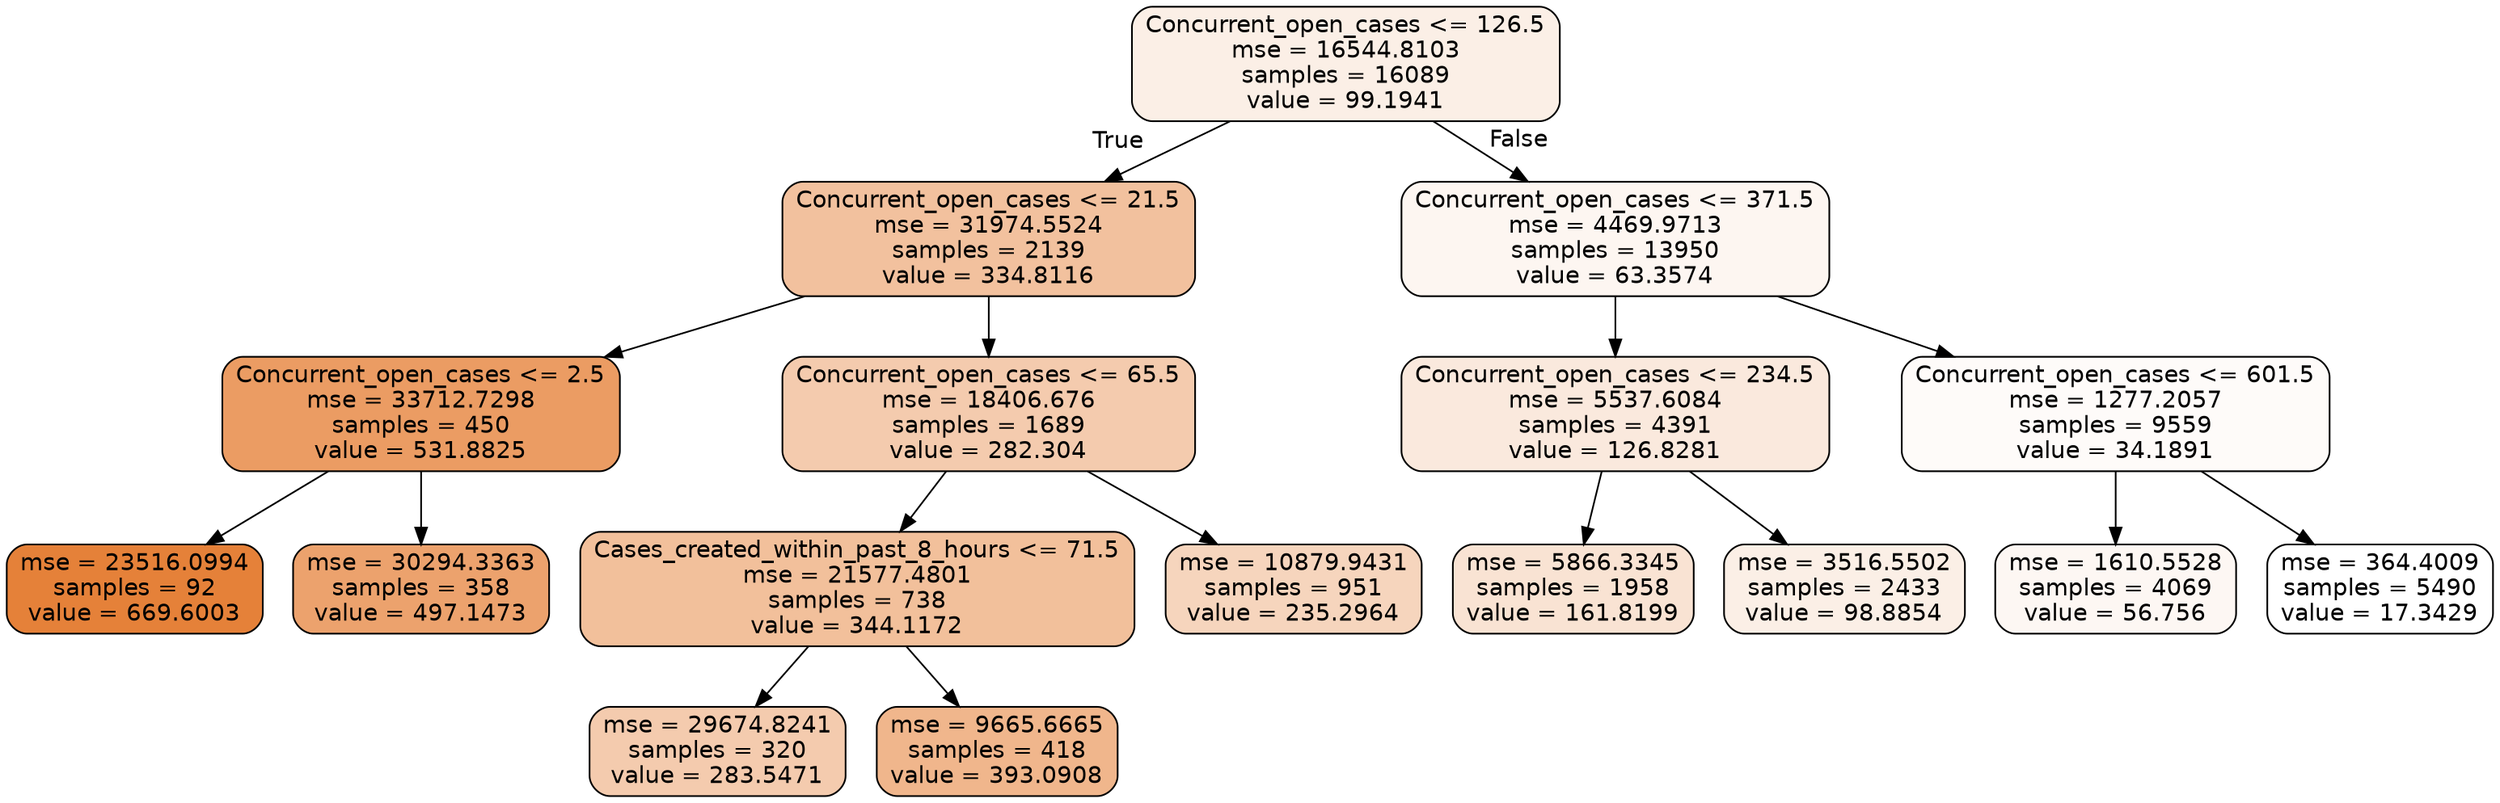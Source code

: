 digraph Tree {
node [shape=box, style="filled, rounded", color="black", fontname=helvetica] ;
edge [fontname=helvetica] ;
0 [label="Concurrent_open_cases <= 126.5\nmse = 16544.8103\nsamples = 16089\nvalue = 99.1941", fillcolor="#e5813920"] ;
1 [label="Concurrent_open_cases <= 21.5\nmse = 31974.5524\nsamples = 2139\nvalue = 334.8116", fillcolor="#e581397c"] ;
0 -> 1 [labeldistance=2.5, labelangle=45, headlabel="True"] ;
5 [label="Concurrent_open_cases <= 2.5\nmse = 33712.7298\nsamples = 450\nvalue = 531.8825", fillcolor="#e58139c9"] ;
1 -> 5 ;
15 [label="mse = 23516.0994\nsamples = 92\nvalue = 669.6003", fillcolor="#e58139ff"] ;
5 -> 15 ;
16 [label="mse = 30294.3363\nsamples = 358\nvalue = 497.1473", fillcolor="#e58139bc"] ;
5 -> 16 ;
6 [label="Concurrent_open_cases <= 65.5\nmse = 18406.676\nsamples = 1689\nvalue = 282.304", fillcolor="#e5813968"] ;
1 -> 6 ;
7 [label="Cases_created_within_past_8_hours <= 71.5\nmse = 21577.4801\nsamples = 738\nvalue = 344.1172", fillcolor="#e5813980"] ;
6 -> 7 ;
13 [label="mse = 29674.8241\nsamples = 320\nvalue = 283.5471", fillcolor="#e5813968"] ;
7 -> 13 ;
14 [label="mse = 9665.6665\nsamples = 418\nvalue = 393.0908", fillcolor="#e5813993"] ;
7 -> 14 ;
8 [label="mse = 10879.9431\nsamples = 951\nvalue = 235.2964", fillcolor="#e5813955"] ;
6 -> 8 ;
2 [label="Concurrent_open_cases <= 371.5\nmse = 4469.9713\nsamples = 13950\nvalue = 63.3574", fillcolor="#e5813912"] ;
0 -> 2 [labeldistance=2.5, labelangle=-45, headlabel="False"] ;
3 [label="Concurrent_open_cases <= 234.5\nmse = 5537.6084\nsamples = 4391\nvalue = 126.8281", fillcolor="#e581392b"] ;
2 -> 3 ;
9 [label="mse = 5866.3345\nsamples = 1958\nvalue = 161.8199", fillcolor="#e5813938"] ;
3 -> 9 ;
10 [label="mse = 3516.5502\nsamples = 2433\nvalue = 98.8854", fillcolor="#e5813920"] ;
3 -> 10 ;
4 [label="Concurrent_open_cases <= 601.5\nmse = 1277.2057\nsamples = 9559\nvalue = 34.1891", fillcolor="#e5813907"] ;
2 -> 4 ;
11 [label="mse = 1610.5528\nsamples = 4069\nvalue = 56.756", fillcolor="#e581390f"] ;
4 -> 11 ;
12 [label="mse = 364.4009\nsamples = 5490\nvalue = 17.3429", fillcolor="#e5813900"] ;
4 -> 12 ;
}